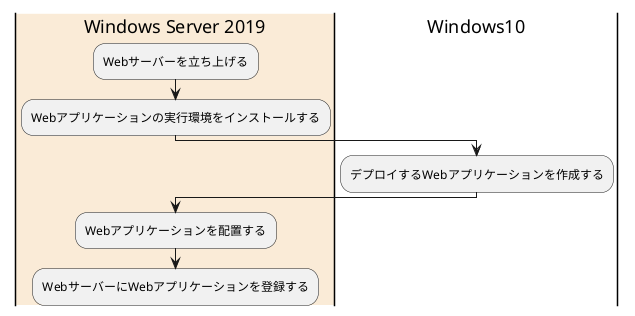 @startuml デプロイするまでの全体の流れ

|#AntiqueWhite|Windows Server 2019|
    :Webサーバーを立ち上げる;
    :Webアプリケーションの実行環境をインストールする;

|Windows10|
    :デプロイするWebアプリケーションを作成する;

|#AntiqueWhite|Windows Server 2019|
    :Webアプリケーションを配置する;
    :WebサーバーにWebアプリケーションを登録する;

@enduml